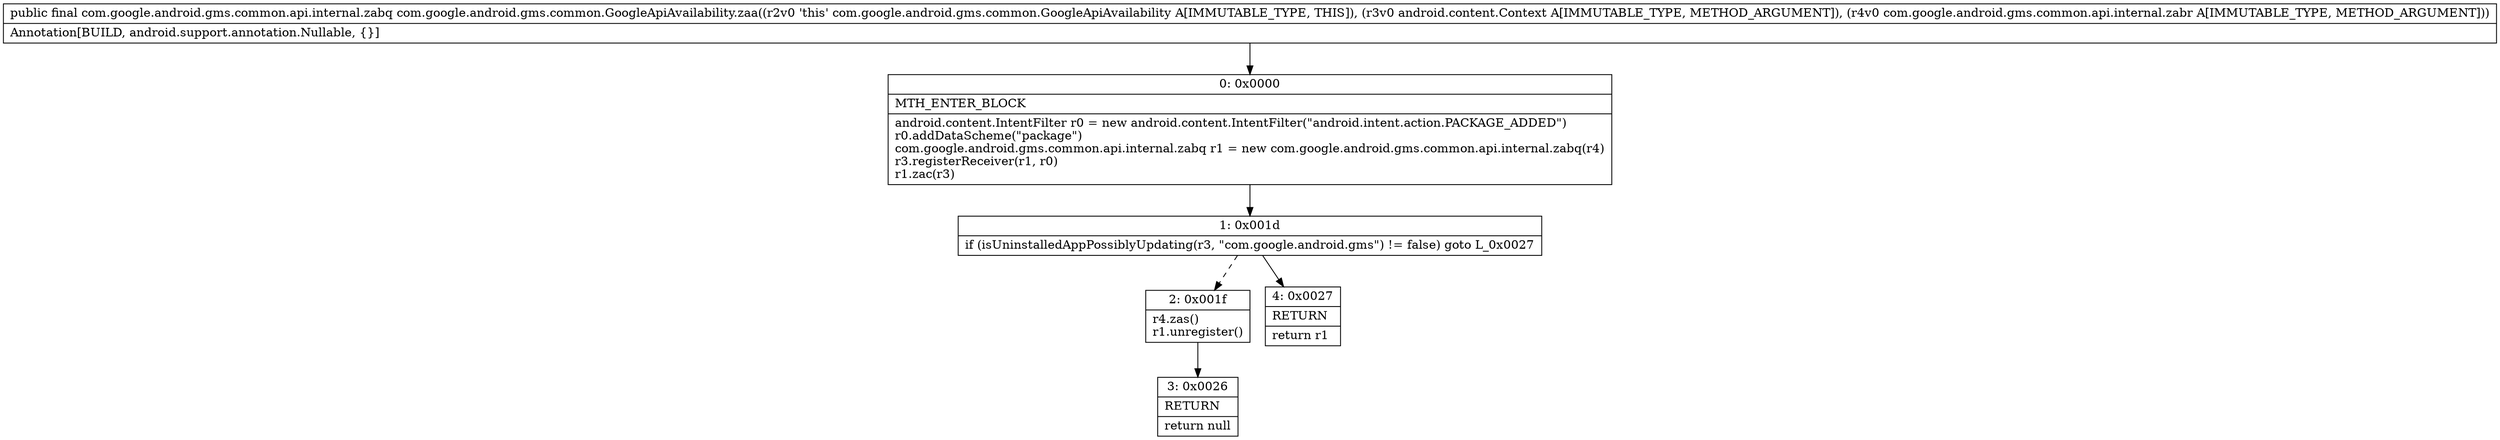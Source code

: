 digraph "CFG forcom.google.android.gms.common.GoogleApiAvailability.zaa(Landroid\/content\/Context;Lcom\/google\/android\/gms\/common\/api\/internal\/zabr;)Lcom\/google\/android\/gms\/common\/api\/internal\/zabq;" {
Node_0 [shape=record,label="{0\:\ 0x0000|MTH_ENTER_BLOCK\l|android.content.IntentFilter r0 = new android.content.IntentFilter(\"android.intent.action.PACKAGE_ADDED\")\lr0.addDataScheme(\"package\")\lcom.google.android.gms.common.api.internal.zabq r1 = new com.google.android.gms.common.api.internal.zabq(r4)\lr3.registerReceiver(r1, r0)\lr1.zac(r3)\l}"];
Node_1 [shape=record,label="{1\:\ 0x001d|if (isUninstalledAppPossiblyUpdating(r3, \"com.google.android.gms\") != false) goto L_0x0027\l}"];
Node_2 [shape=record,label="{2\:\ 0x001f|r4.zas()\lr1.unregister()\l}"];
Node_3 [shape=record,label="{3\:\ 0x0026|RETURN\l|return null\l}"];
Node_4 [shape=record,label="{4\:\ 0x0027|RETURN\l|return r1\l}"];
MethodNode[shape=record,label="{public final com.google.android.gms.common.api.internal.zabq com.google.android.gms.common.GoogleApiAvailability.zaa((r2v0 'this' com.google.android.gms.common.GoogleApiAvailability A[IMMUTABLE_TYPE, THIS]), (r3v0 android.content.Context A[IMMUTABLE_TYPE, METHOD_ARGUMENT]), (r4v0 com.google.android.gms.common.api.internal.zabr A[IMMUTABLE_TYPE, METHOD_ARGUMENT]))  | Annotation[BUILD, android.support.annotation.Nullable, \{\}]\l}"];
MethodNode -> Node_0;
Node_0 -> Node_1;
Node_1 -> Node_2[style=dashed];
Node_1 -> Node_4;
Node_2 -> Node_3;
}

